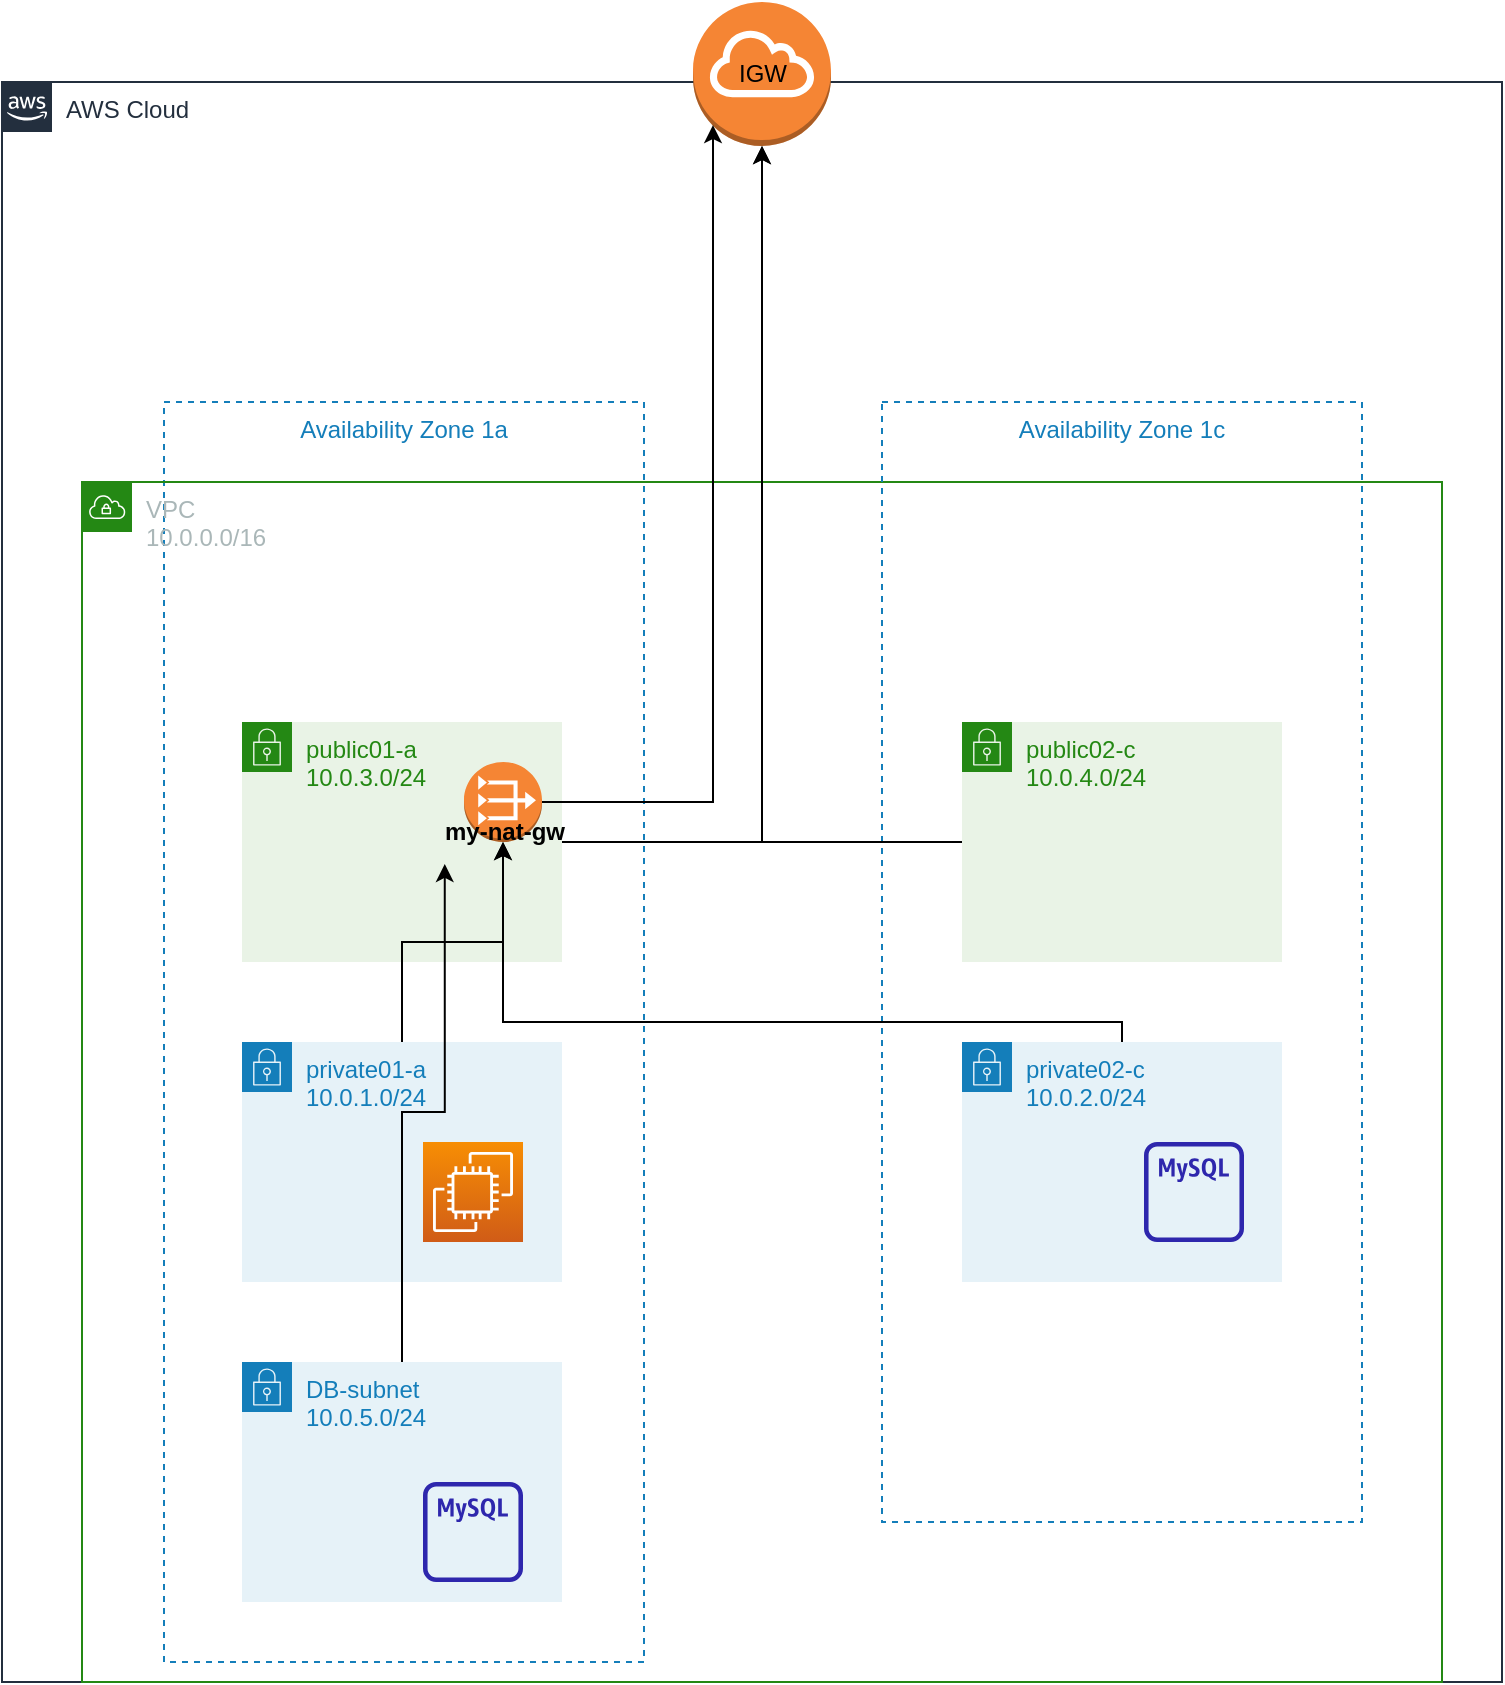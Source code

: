 <mxfile version="21.1.5" type="github">
  <diagram name="ページ1" id="u6t8niu7WKDm82_rgCYX">
    <mxGraphModel dx="1050" dy="2887" grid="1" gridSize="10" guides="1" tooltips="1" connect="1" arrows="1" fold="1" page="1" pageScale="1" pageWidth="827" pageHeight="1169" math="0" shadow="0">
      <root>
        <mxCell id="0" />
        <mxCell id="1" parent="0" />
        <mxCell id="99pYwbjpEy3U4uOJJ85h-5" value="AWS Cloud" style="points=[[0,0],[0.25,0],[0.5,0],[0.75,0],[1,0],[1,0.25],[1,0.5],[1,0.75],[1,1],[0.75,1],[0.5,1],[0.25,1],[0,1],[0,0.75],[0,0.5],[0,0.25]];outlineConnect=0;gradientColor=none;html=1;whiteSpace=wrap;fontSize=12;fontStyle=0;container=1;pointerEvents=0;collapsible=0;recursiveResize=0;shape=mxgraph.aws4.group;grIcon=mxgraph.aws4.group_aws_cloud_alt;strokeColor=#232F3E;fillColor=none;verticalAlign=top;align=left;spacingLeft=30;fontColor=#232F3E;dashed=0;" vertex="1" parent="1">
          <mxGeometry x="39" y="-2080" width="750" height="800" as="geometry" />
        </mxCell>
        <mxCell id="99pYwbjpEy3U4uOJJ85h-3" value="Availability Zone 1a" style="fillColor=none;strokeColor=#147EBA;dashed=1;verticalAlign=top;fontStyle=0;fontColor=#147EBA;whiteSpace=wrap;html=1;" vertex="1" parent="99pYwbjpEy3U4uOJJ85h-5">
          <mxGeometry x="81" y="160" width="240" height="630" as="geometry" />
        </mxCell>
        <mxCell id="99pYwbjpEy3U4uOJJ85h-2" value="VPC&lt;br&gt;10.0.0.0/16" style="points=[[0,0],[0.25,0],[0.5,0],[0.75,0],[1,0],[1,0.25],[1,0.5],[1,0.75],[1,1],[0.75,1],[0.5,1],[0.25,1],[0,1],[0,0.75],[0,0.5],[0,0.25]];outlineConnect=0;gradientColor=none;html=1;whiteSpace=wrap;fontSize=12;fontStyle=0;container=1;pointerEvents=0;collapsible=0;recursiveResize=0;shape=mxgraph.aws4.group;grIcon=mxgraph.aws4.group_vpc;strokeColor=#248814;fillColor=none;verticalAlign=top;align=left;spacingLeft=30;fontColor=#AAB7B8;dashed=0;" vertex="1" parent="99pYwbjpEy3U4uOJJ85h-5">
          <mxGeometry x="40" y="200" width="680" height="600" as="geometry" />
        </mxCell>
        <mxCell id="99pYwbjpEy3U4uOJJ85h-6" value="private01-a&lt;br&gt;10.0.1.0/24" style="points=[[0,0],[0.25,0],[0.5,0],[0.75,0],[1,0],[1,0.25],[1,0.5],[1,0.75],[1,1],[0.75,1],[0.5,1],[0.25,1],[0,1],[0,0.75],[0,0.5],[0,0.25]];outlineConnect=0;gradientColor=none;html=1;whiteSpace=wrap;fontSize=12;fontStyle=0;container=1;pointerEvents=0;collapsible=0;recursiveResize=0;shape=mxgraph.aws4.group;grIcon=mxgraph.aws4.group_security_group;grStroke=0;strokeColor=#147EBA;fillColor=#E6F2F8;verticalAlign=top;align=left;spacingLeft=30;fontColor=#147EBA;dashed=0;" vertex="1" parent="99pYwbjpEy3U4uOJJ85h-2">
          <mxGeometry x="80" y="280" width="160" height="120" as="geometry" />
        </mxCell>
        <mxCell id="99pYwbjpEy3U4uOJJ85h-4" value="Availability Zone 1c" style="fillColor=none;strokeColor=#147EBA;dashed=1;verticalAlign=top;fontStyle=0;fontColor=#147EBA;whiteSpace=wrap;html=1;" vertex="1" parent="99pYwbjpEy3U4uOJJ85h-2">
          <mxGeometry x="400" y="-40" width="240" height="560" as="geometry" />
        </mxCell>
        <mxCell id="99pYwbjpEy3U4uOJJ85h-7" value="private02-c&lt;br&gt;10.0.2.0/24" style="points=[[0,0],[0.25,0],[0.5,0],[0.75,0],[1,0],[1,0.25],[1,0.5],[1,0.75],[1,1],[0.75,1],[0.5,1],[0.25,1],[0,1],[0,0.75],[0,0.5],[0,0.25]];outlineConnect=0;gradientColor=none;html=1;whiteSpace=wrap;fontSize=12;fontStyle=0;container=1;pointerEvents=0;collapsible=0;recursiveResize=0;shape=mxgraph.aws4.group;grIcon=mxgraph.aws4.group_security_group;grStroke=0;strokeColor=#147EBA;fillColor=#E6F2F8;verticalAlign=top;align=left;spacingLeft=30;fontColor=#147EBA;dashed=0;" vertex="1" parent="99pYwbjpEy3U4uOJJ85h-2">
          <mxGeometry x="440" y="280" width="160" height="120" as="geometry" />
        </mxCell>
        <mxCell id="99pYwbjpEy3U4uOJJ85h-9" value="public02-c&lt;br&gt;10.0.4.0/24" style="points=[[0,0],[0.25,0],[0.5,0],[0.75,0],[1,0],[1,0.25],[1,0.5],[1,0.75],[1,1],[0.75,1],[0.5,1],[0.25,1],[0,1],[0,0.75],[0,0.5],[0,0.25]];outlineConnect=0;gradientColor=none;html=1;whiteSpace=wrap;fontSize=12;fontStyle=0;container=1;pointerEvents=0;collapsible=0;recursiveResize=0;shape=mxgraph.aws4.group;grIcon=mxgraph.aws4.group_security_group;grStroke=0;strokeColor=#248814;fillColor=#E9F3E6;verticalAlign=top;align=left;spacingLeft=30;fontColor=#248814;dashed=0;" vertex="1" parent="99pYwbjpEy3U4uOJJ85h-2">
          <mxGeometry x="440" y="120" width="160" height="120" as="geometry" />
        </mxCell>
        <mxCell id="99pYwbjpEy3U4uOJJ85h-8" value="public01-a&lt;br&gt;10.0.3.0/24" style="points=[[0,0],[0.25,0],[0.5,0],[0.75,0],[1,0],[1,0.25],[1,0.5],[1,0.75],[1,1],[0.75,1],[0.5,1],[0.25,1],[0,1],[0,0.75],[0,0.5],[0,0.25]];outlineConnect=0;gradientColor=none;html=1;whiteSpace=wrap;fontSize=12;fontStyle=0;container=1;pointerEvents=0;collapsible=0;recursiveResize=0;shape=mxgraph.aws4.group;grIcon=mxgraph.aws4.group_security_group;grStroke=0;strokeColor=#248814;fillColor=#E9F3E6;verticalAlign=top;align=left;spacingLeft=30;fontColor=#248814;dashed=0;" vertex="1" parent="99pYwbjpEy3U4uOJJ85h-2">
          <mxGeometry x="80" y="120" width="160" height="120" as="geometry" />
        </mxCell>
        <mxCell id="99pYwbjpEy3U4uOJJ85h-10" value="DB-subnet&lt;br&gt;10.0.5.0/24" style="points=[[0,0],[0.25,0],[0.5,0],[0.75,0],[1,0],[1,0.25],[1,0.5],[1,0.75],[1,1],[0.75,1],[0.5,1],[0.25,1],[0,1],[0,0.75],[0,0.5],[0,0.25]];outlineConnect=0;gradientColor=none;html=1;whiteSpace=wrap;fontSize=12;fontStyle=0;container=1;pointerEvents=0;collapsible=0;recursiveResize=0;shape=mxgraph.aws4.group;grIcon=mxgraph.aws4.group_security_group;grStroke=0;strokeColor=#147EBA;fillColor=#E6F2F8;verticalAlign=top;align=left;spacingLeft=30;fontColor=#147EBA;dashed=0;" vertex="1" parent="99pYwbjpEy3U4uOJJ85h-2">
          <mxGeometry x="80" y="440" width="160" height="120" as="geometry" />
        </mxCell>
        <mxCell id="99pYwbjpEy3U4uOJJ85h-24" value="" style="sketch=0;outlineConnect=0;fontColor=#232F3E;gradientColor=none;fillColor=#2E27AD;strokeColor=none;dashed=0;verticalLabelPosition=bottom;verticalAlign=top;align=center;html=1;fontSize=12;fontStyle=0;aspect=fixed;pointerEvents=1;shape=mxgraph.aws4.rds_mysql_instance_alt;" vertex="1" parent="99pYwbjpEy3U4uOJJ85h-2">
          <mxGeometry x="531" y="330" width="50" height="50" as="geometry" />
        </mxCell>
        <mxCell id="99pYwbjpEy3U4uOJJ85h-12" value="" style="outlineConnect=0;dashed=0;verticalLabelPosition=bottom;verticalAlign=top;align=center;html=1;shape=mxgraph.aws3.vpc_nat_gateway;fillColor=#F58534;gradientColor=none;" vertex="1" parent="99pYwbjpEy3U4uOJJ85h-5">
          <mxGeometry x="231" y="340" width="39" height="40" as="geometry" />
        </mxCell>
        <mxCell id="99pYwbjpEy3U4uOJJ85h-18" style="edgeStyle=orthogonalEdgeStyle;rounded=0;orthogonalLoop=1;jettySize=auto;html=1;entryX=0.5;entryY=1;entryDx=0;entryDy=0;entryPerimeter=0;" edge="1" parent="99pYwbjpEy3U4uOJJ85h-5" source="99pYwbjpEy3U4uOJJ85h-6" target="99pYwbjpEy3U4uOJJ85h-12">
          <mxGeometry relative="1" as="geometry" />
        </mxCell>
        <mxCell id="99pYwbjpEy3U4uOJJ85h-19" style="edgeStyle=orthogonalEdgeStyle;rounded=0;orthogonalLoop=1;jettySize=auto;html=1;entryX=0.5;entryY=1;entryDx=0;entryDy=0;entryPerimeter=0;" edge="1" parent="99pYwbjpEy3U4uOJJ85h-5" source="99pYwbjpEy3U4uOJJ85h-7" target="99pYwbjpEy3U4uOJJ85h-12">
          <mxGeometry relative="1" as="geometry">
            <Array as="points">
              <mxPoint x="560" y="470" />
              <mxPoint x="251" y="470" />
            </Array>
          </mxGeometry>
        </mxCell>
        <mxCell id="99pYwbjpEy3U4uOJJ85h-20" value="&lt;b&gt;my-nat-gw&lt;/b&gt;" style="text;html=1;align=center;verticalAlign=middle;resizable=0;points=[];autosize=1;strokeColor=none;fillColor=none;" vertex="1" parent="99pYwbjpEy3U4uOJJ85h-5">
          <mxGeometry x="210.5" y="360" width="80" height="30" as="geometry" />
        </mxCell>
        <mxCell id="99pYwbjpEy3U4uOJJ85h-22" value="" style="sketch=0;outlineConnect=0;fontColor=#232F3E;gradientColor=none;fillColor=#2E27AD;strokeColor=none;dashed=0;verticalLabelPosition=bottom;verticalAlign=top;align=center;html=1;fontSize=12;fontStyle=0;aspect=fixed;pointerEvents=1;shape=mxgraph.aws4.rds_mysql_instance_alt;" vertex="1" parent="99pYwbjpEy3U4uOJJ85h-5">
          <mxGeometry x="210.5" y="700" width="50" height="50" as="geometry" />
        </mxCell>
        <mxCell id="99pYwbjpEy3U4uOJJ85h-23" value="" style="sketch=0;points=[[0,0,0],[0.25,0,0],[0.5,0,0],[0.75,0,0],[1,0,0],[0,1,0],[0.25,1,0],[0.5,1,0],[0.75,1,0],[1,1,0],[0,0.25,0],[0,0.5,0],[0,0.75,0],[1,0.25,0],[1,0.5,0],[1,0.75,0]];outlineConnect=0;fontColor=#232F3E;gradientColor=#F78E04;gradientDirection=north;fillColor=#D05C17;strokeColor=#ffffff;dashed=0;verticalLabelPosition=bottom;verticalAlign=top;align=center;html=1;fontSize=12;fontStyle=0;aspect=fixed;shape=mxgraph.aws4.resourceIcon;resIcon=mxgraph.aws4.ec2;" vertex="1" parent="99pYwbjpEy3U4uOJJ85h-5">
          <mxGeometry x="210.5" y="530" width="50" height="50" as="geometry" />
        </mxCell>
        <mxCell id="99pYwbjpEy3U4uOJJ85h-26" style="edgeStyle=orthogonalEdgeStyle;rounded=0;orthogonalLoop=1;jettySize=auto;html=1;entryX=0.136;entryY=1.033;entryDx=0;entryDy=0;entryPerimeter=0;" edge="1" parent="99pYwbjpEy3U4uOJJ85h-5" source="99pYwbjpEy3U4uOJJ85h-10" target="99pYwbjpEy3U4uOJJ85h-20">
          <mxGeometry relative="1" as="geometry" />
        </mxCell>
        <mxCell id="99pYwbjpEy3U4uOJJ85h-13" value="" style="outlineConnect=0;dashed=0;verticalLabelPosition=bottom;verticalAlign=top;align=center;html=1;shape=mxgraph.aws3.internet_gateway;fillColor=#F58534;gradientColor=none;" vertex="1" parent="1">
          <mxGeometry x="384.5" y="-2120" width="69" height="72" as="geometry" />
        </mxCell>
        <mxCell id="99pYwbjpEy3U4uOJJ85h-14" style="edgeStyle=orthogonalEdgeStyle;rounded=0;orthogonalLoop=1;jettySize=auto;html=1;" edge="1" parent="1" source="99pYwbjpEy3U4uOJJ85h-8" target="99pYwbjpEy3U4uOJJ85h-13">
          <mxGeometry relative="1" as="geometry" />
        </mxCell>
        <mxCell id="99pYwbjpEy3U4uOJJ85h-15" value="IGW" style="text;html=1;align=center;verticalAlign=middle;resizable=0;points=[];autosize=1;strokeColor=none;fillColor=none;" vertex="1" parent="1">
          <mxGeometry x="394" y="-2099" width="50" height="30" as="geometry" />
        </mxCell>
        <mxCell id="99pYwbjpEy3U4uOJJ85h-17" style="edgeStyle=orthogonalEdgeStyle;rounded=0;orthogonalLoop=1;jettySize=auto;html=1;" edge="1" parent="1" source="99pYwbjpEy3U4uOJJ85h-9" target="99pYwbjpEy3U4uOJJ85h-13">
          <mxGeometry relative="1" as="geometry" />
        </mxCell>
        <mxCell id="99pYwbjpEy3U4uOJJ85h-21" style="edgeStyle=orthogonalEdgeStyle;rounded=0;orthogonalLoop=1;jettySize=auto;html=1;entryX=0.145;entryY=0.855;entryDx=0;entryDy=0;entryPerimeter=0;" edge="1" parent="1" source="99pYwbjpEy3U4uOJJ85h-12" target="99pYwbjpEy3U4uOJJ85h-13">
          <mxGeometry relative="1" as="geometry" />
        </mxCell>
      </root>
    </mxGraphModel>
  </diagram>
</mxfile>
